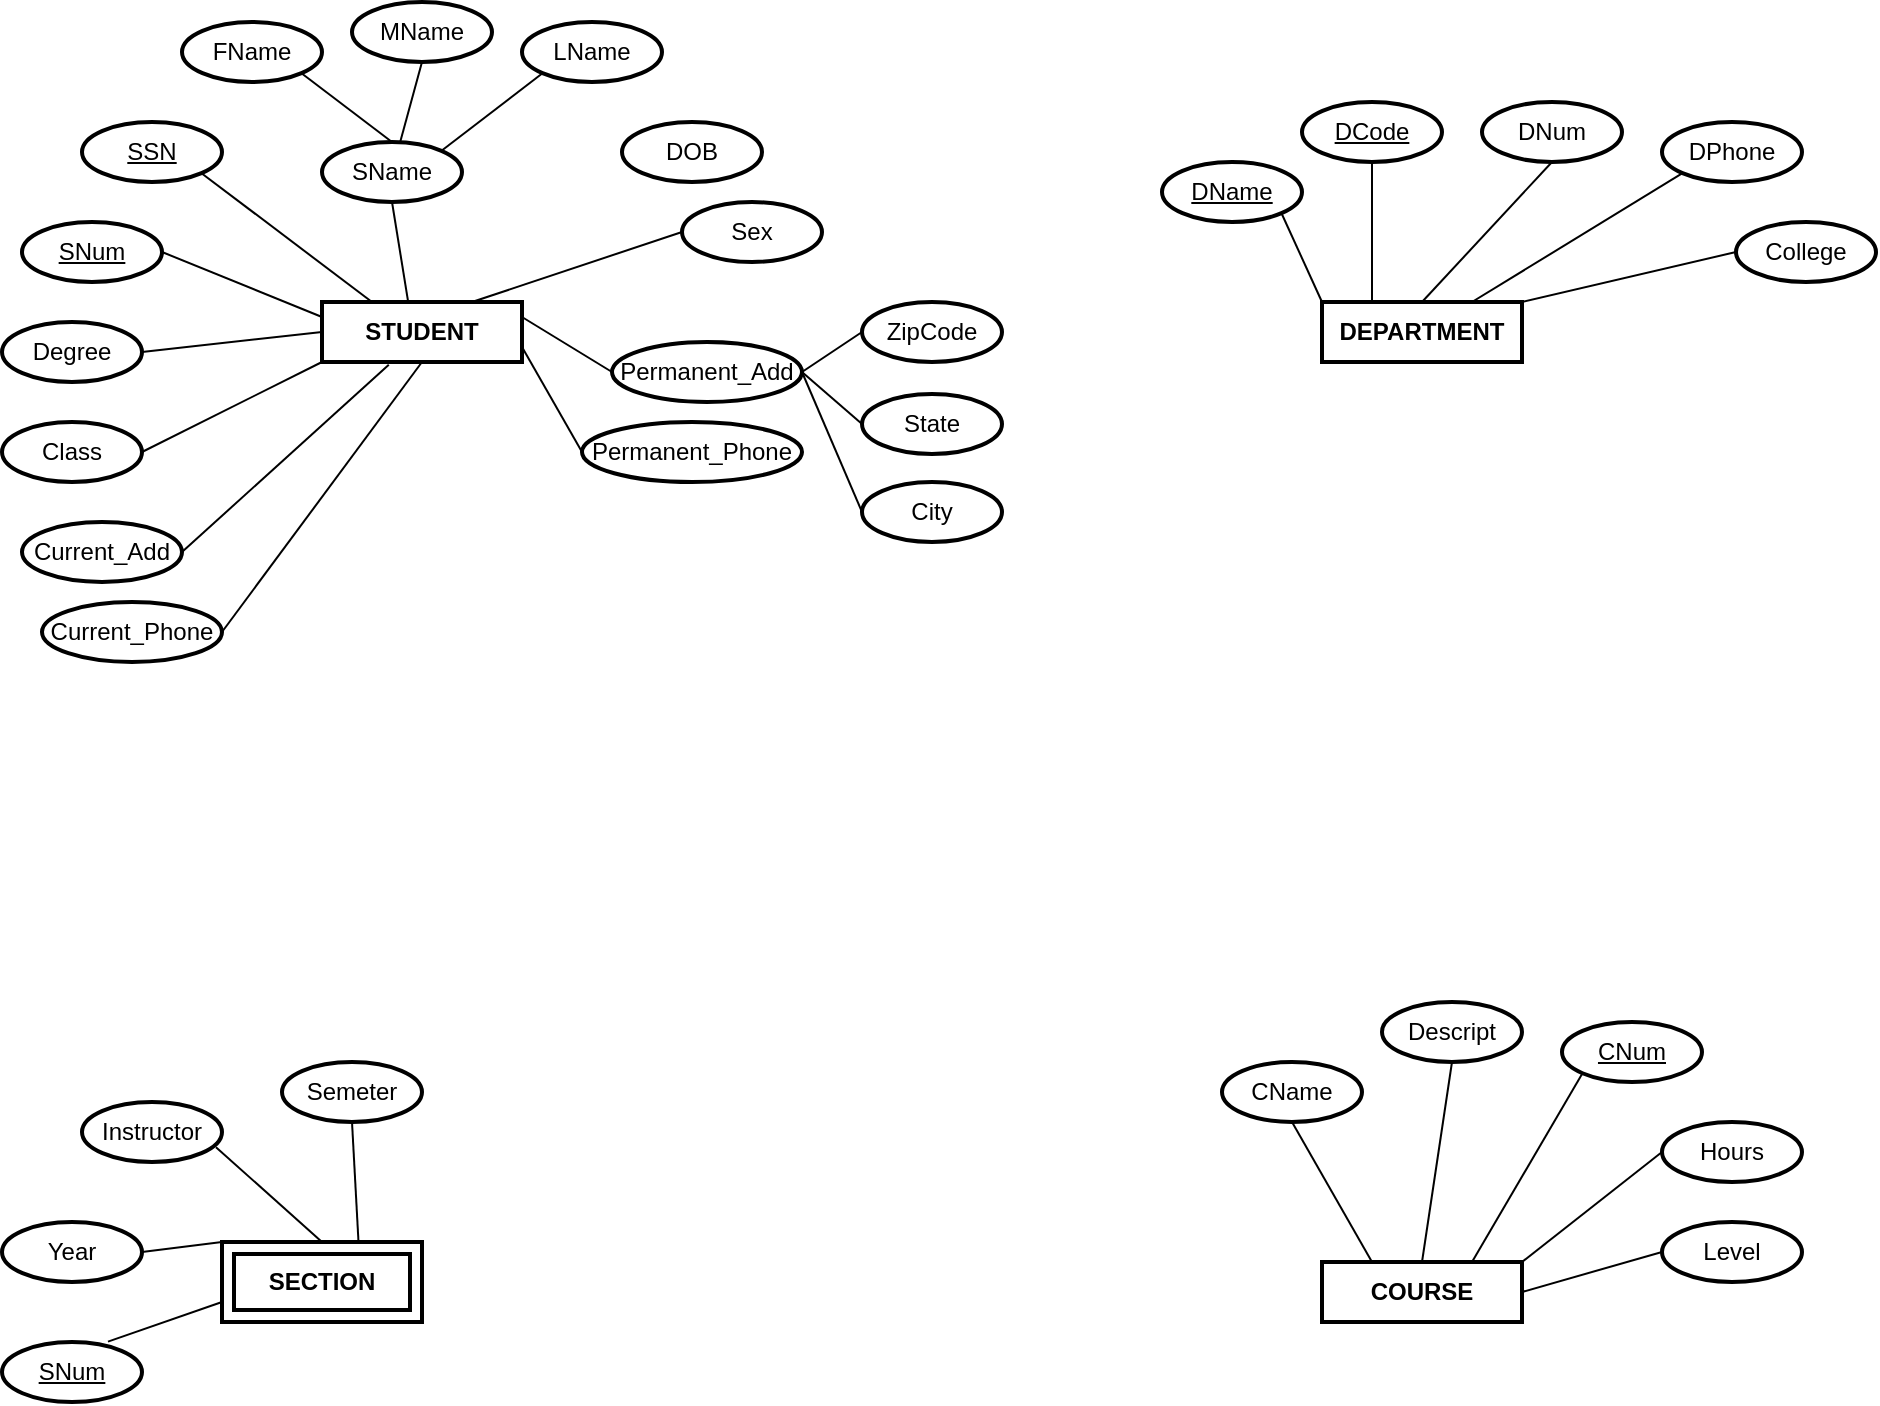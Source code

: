 <mxfile version="14.2.9" type="github">
  <diagram id="aMQeumH_1udDUqRHYmrs" name="Page-1">
    <mxGraphModel dx="1865" dy="556" grid="1" gridSize="10" guides="1" tooltips="1" connect="1" arrows="1" fold="1" page="1" pageScale="1" pageWidth="827" pageHeight="1169" math="0" shadow="0">
      <root>
        <mxCell id="0" />
        <mxCell id="1" parent="0" />
        <mxCell id="g9iabU6D1vkNq1i1jFu2-2" value="STUDENT" style="rounded=0;whiteSpace=wrap;html=1;strokeWidth=2;fontStyle=1" vertex="1" parent="1">
          <mxGeometry x="120" y="170" width="100" height="30" as="geometry" />
        </mxCell>
        <mxCell id="g9iabU6D1vkNq1i1jFu2-4" value="COURSE" style="rounded=0;whiteSpace=wrap;html=1;strokeWidth=2;fontStyle=1" vertex="1" parent="1">
          <mxGeometry x="620" y="650" width="100" height="30" as="geometry" />
        </mxCell>
        <mxCell id="g9iabU6D1vkNq1i1jFu2-5" value="DEPARTMENT" style="rounded=0;whiteSpace=wrap;html=1;strokeWidth=2;fontStyle=1" vertex="1" parent="1">
          <mxGeometry x="620" y="170" width="100" height="30" as="geometry" />
        </mxCell>
        <mxCell id="g9iabU6D1vkNq1i1jFu2-6" value="SName" style="ellipse;whiteSpace=wrap;html=1;align=center;fontStyle=0;strokeWidth=2;" vertex="1" parent="1">
          <mxGeometry x="120" y="90" width="70" height="30" as="geometry" />
        </mxCell>
        <mxCell id="g9iabU6D1vkNq1i1jFu2-8" value="FName" style="ellipse;whiteSpace=wrap;html=1;align=center;fontStyle=0;strokeWidth=2;" vertex="1" parent="1">
          <mxGeometry x="50" y="30" width="70" height="30" as="geometry" />
        </mxCell>
        <mxCell id="g9iabU6D1vkNq1i1jFu2-9" value="MName" style="ellipse;whiteSpace=wrap;html=1;align=center;fontStyle=0;strokeWidth=2;" vertex="1" parent="1">
          <mxGeometry x="135" y="20" width="70" height="30" as="geometry" />
        </mxCell>
        <mxCell id="g9iabU6D1vkNq1i1jFu2-10" value="LName" style="ellipse;whiteSpace=wrap;html=1;align=center;fontStyle=0;strokeWidth=2;" vertex="1" parent="1">
          <mxGeometry x="220" y="30" width="70" height="30" as="geometry" />
        </mxCell>
        <mxCell id="g9iabU6D1vkNq1i1jFu2-12" value="SSN" style="ellipse;whiteSpace=wrap;html=1;align=center;fontStyle=4;strokeWidth=2;" vertex="1" parent="1">
          <mxGeometry y="80" width="70" height="30" as="geometry" />
        </mxCell>
        <mxCell id="g9iabU6D1vkNq1i1jFu2-13" value="SNum" style="ellipse;whiteSpace=wrap;html=1;align=center;fontStyle=4;strokeWidth=2;" vertex="1" parent="1">
          <mxGeometry x="-30" y="130" width="70" height="30" as="geometry" />
        </mxCell>
        <mxCell id="g9iabU6D1vkNq1i1jFu2-14" value="DOB" style="ellipse;whiteSpace=wrap;html=1;align=center;fontStyle=0;strokeWidth=2;" vertex="1" parent="1">
          <mxGeometry x="270" y="80" width="70" height="30" as="geometry" />
        </mxCell>
        <mxCell id="g9iabU6D1vkNq1i1jFu2-15" value="Sex" style="ellipse;whiteSpace=wrap;html=1;align=center;fontStyle=0;strokeWidth=2;" vertex="1" parent="1">
          <mxGeometry x="300" y="120" width="70" height="30" as="geometry" />
        </mxCell>
        <mxCell id="g9iabU6D1vkNq1i1jFu2-16" value="Degree" style="ellipse;whiteSpace=wrap;html=1;align=center;fontStyle=0;strokeWidth=2;" vertex="1" parent="1">
          <mxGeometry x="-40" y="180" width="70" height="30" as="geometry" />
        </mxCell>
        <mxCell id="g9iabU6D1vkNq1i1jFu2-17" value="Class" style="ellipse;whiteSpace=wrap;html=1;align=center;fontStyle=0;strokeWidth=2;" vertex="1" parent="1">
          <mxGeometry x="-40" y="230" width="70" height="30" as="geometry" />
        </mxCell>
        <mxCell id="g9iabU6D1vkNq1i1jFu2-18" value="Current_Add" style="ellipse;whiteSpace=wrap;html=1;align=center;fontStyle=0;strokeWidth=2;" vertex="1" parent="1">
          <mxGeometry x="-30" y="280" width="80" height="30" as="geometry" />
        </mxCell>
        <mxCell id="g9iabU6D1vkNq1i1jFu2-19" value="Current_Phone" style="ellipse;whiteSpace=wrap;html=1;align=center;fontStyle=0;strokeWidth=2;" vertex="1" parent="1">
          <mxGeometry x="-20" y="320" width="90" height="30" as="geometry" />
        </mxCell>
        <mxCell id="g9iabU6D1vkNq1i1jFu2-20" value="Permanent_Add" style="ellipse;whiteSpace=wrap;html=1;align=center;fontStyle=0;strokeWidth=2;" vertex="1" parent="1">
          <mxGeometry x="265" y="190" width="95" height="30" as="geometry" />
        </mxCell>
        <mxCell id="g9iabU6D1vkNq1i1jFu2-21" value="Permanent_Phone" style="ellipse;whiteSpace=wrap;html=1;align=center;fontStyle=0;strokeWidth=2;" vertex="1" parent="1">
          <mxGeometry x="250" y="230" width="110" height="30" as="geometry" />
        </mxCell>
        <mxCell id="g9iabU6D1vkNq1i1jFu2-22" value="City" style="ellipse;whiteSpace=wrap;html=1;align=center;fontStyle=0;strokeWidth=2;" vertex="1" parent="1">
          <mxGeometry x="390" y="260" width="70" height="30" as="geometry" />
        </mxCell>
        <mxCell id="g9iabU6D1vkNq1i1jFu2-23" value="State" style="ellipse;whiteSpace=wrap;html=1;align=center;fontStyle=0;strokeWidth=2;" vertex="1" parent="1">
          <mxGeometry x="390" y="216" width="70" height="30" as="geometry" />
        </mxCell>
        <mxCell id="g9iabU6D1vkNq1i1jFu2-24" value="ZipCode" style="ellipse;whiteSpace=wrap;html=1;align=center;fontStyle=0;strokeWidth=2;" vertex="1" parent="1">
          <mxGeometry x="390" y="170" width="70" height="30" as="geometry" />
        </mxCell>
        <mxCell id="g9iabU6D1vkNq1i1jFu2-25" value="DName" style="ellipse;whiteSpace=wrap;html=1;align=center;fontStyle=4;strokeWidth=2;" vertex="1" parent="1">
          <mxGeometry x="540" y="100" width="70" height="30" as="geometry" />
        </mxCell>
        <mxCell id="g9iabU6D1vkNq1i1jFu2-26" value="DCode" style="ellipse;whiteSpace=wrap;html=1;align=center;fontStyle=4;strokeWidth=2;" vertex="1" parent="1">
          <mxGeometry x="610" y="70" width="70" height="30" as="geometry" />
        </mxCell>
        <mxCell id="g9iabU6D1vkNq1i1jFu2-27" value="DNum" style="ellipse;whiteSpace=wrap;html=1;align=center;fontStyle=0;strokeWidth=2;" vertex="1" parent="1">
          <mxGeometry x="700" y="70" width="70" height="30" as="geometry" />
        </mxCell>
        <mxCell id="g9iabU6D1vkNq1i1jFu2-28" value="DPhone" style="ellipse;whiteSpace=wrap;html=1;align=center;fontStyle=0;strokeWidth=2;" vertex="1" parent="1">
          <mxGeometry x="790" y="80" width="70" height="30" as="geometry" />
        </mxCell>
        <mxCell id="g9iabU6D1vkNq1i1jFu2-29" value="College" style="ellipse;whiteSpace=wrap;html=1;align=center;fontStyle=0;strokeWidth=2;" vertex="1" parent="1">
          <mxGeometry x="827" y="130" width="70" height="30" as="geometry" />
        </mxCell>
        <mxCell id="g9iabU6D1vkNq1i1jFu2-30" value="CName" style="ellipse;whiteSpace=wrap;html=1;align=center;fontStyle=0;strokeWidth=2;" vertex="1" parent="1">
          <mxGeometry x="570" y="550" width="70" height="30" as="geometry" />
        </mxCell>
        <mxCell id="g9iabU6D1vkNq1i1jFu2-31" value="Descript" style="ellipse;whiteSpace=wrap;html=1;align=center;fontStyle=0;strokeWidth=2;" vertex="1" parent="1">
          <mxGeometry x="650" y="520" width="70" height="30" as="geometry" />
        </mxCell>
        <mxCell id="g9iabU6D1vkNq1i1jFu2-32" value="CNum" style="ellipse;whiteSpace=wrap;html=1;align=center;fontStyle=4;strokeWidth=2;" vertex="1" parent="1">
          <mxGeometry x="740" y="530" width="70" height="30" as="geometry" />
        </mxCell>
        <mxCell id="g9iabU6D1vkNq1i1jFu2-33" value="Hours" style="ellipse;whiteSpace=wrap;html=1;align=center;fontStyle=0;strokeWidth=2;" vertex="1" parent="1">
          <mxGeometry x="790" y="580" width="70" height="30" as="geometry" />
        </mxCell>
        <mxCell id="g9iabU6D1vkNq1i1jFu2-34" value="Level" style="ellipse;whiteSpace=wrap;html=1;align=center;fontStyle=0;strokeWidth=2;" vertex="1" parent="1">
          <mxGeometry x="790" y="630" width="70" height="30" as="geometry" />
        </mxCell>
        <mxCell id="g9iabU6D1vkNq1i1jFu2-35" value="Instructor" style="ellipse;whiteSpace=wrap;html=1;align=center;fontStyle=0;strokeWidth=2;" vertex="1" parent="1">
          <mxGeometry y="570" width="70" height="30" as="geometry" />
        </mxCell>
        <mxCell id="g9iabU6D1vkNq1i1jFu2-36" value="Semeter" style="ellipse;whiteSpace=wrap;html=1;align=center;fontStyle=0;strokeWidth=2;" vertex="1" parent="1">
          <mxGeometry x="100" y="550" width="70" height="30" as="geometry" />
        </mxCell>
        <mxCell id="g9iabU6D1vkNq1i1jFu2-37" value="Year" style="ellipse;whiteSpace=wrap;html=1;align=center;fontStyle=0;strokeWidth=2;" vertex="1" parent="1">
          <mxGeometry x="-40" y="630" width="70" height="30" as="geometry" />
        </mxCell>
        <mxCell id="g9iabU6D1vkNq1i1jFu2-38" value="SNum" style="ellipse;whiteSpace=wrap;html=1;align=center;fontStyle=4;strokeWidth=2;" vertex="1" parent="1">
          <mxGeometry x="-40" y="690" width="70" height="30" as="geometry" />
        </mxCell>
        <mxCell id="g9iabU6D1vkNq1i1jFu2-40" value="&lt;b&gt;SECTION&lt;/b&gt;" style="shape=ext;margin=3;double=1;whiteSpace=wrap;html=1;align=center;strokeWidth=2;" vertex="1" parent="1">
          <mxGeometry x="70" y="640" width="100" height="40" as="geometry" />
        </mxCell>
        <mxCell id="g9iabU6D1vkNq1i1jFu2-41" value="" style="endArrow=none;html=1;rounded=0;exitX=0.43;exitY=-0.02;exitDx=0;exitDy=0;exitPerimeter=0;entryX=0.5;entryY=1;entryDx=0;entryDy=0;" edge="1" parent="1" source="g9iabU6D1vkNq1i1jFu2-2" target="g9iabU6D1vkNq1i1jFu2-6">
          <mxGeometry relative="1" as="geometry">
            <mxPoint x="310" y="210" as="sourcePoint" />
            <mxPoint x="470" y="210" as="targetPoint" />
          </mxGeometry>
        </mxCell>
        <mxCell id="g9iabU6D1vkNq1i1jFu2-42" value="" style="endArrow=none;html=1;rounded=0;exitX=0.75;exitY=0;exitDx=0;exitDy=0;entryX=0;entryY=0.5;entryDx=0;entryDy=0;" edge="1" parent="1" source="g9iabU6D1vkNq1i1jFu2-2" target="g9iabU6D1vkNq1i1jFu2-15">
          <mxGeometry relative="1" as="geometry">
            <mxPoint x="173" y="179.4" as="sourcePoint" />
            <mxPoint x="165" y="130" as="targetPoint" />
          </mxGeometry>
        </mxCell>
        <mxCell id="g9iabU6D1vkNq1i1jFu2-43" value="" style="endArrow=none;html=1;rounded=0;exitX=1;exitY=0.25;exitDx=0;exitDy=0;entryX=0;entryY=0.5;entryDx=0;entryDy=0;" edge="1" parent="1" source="g9iabU6D1vkNq1i1jFu2-2" target="g9iabU6D1vkNq1i1jFu2-20">
          <mxGeometry relative="1" as="geometry">
            <mxPoint x="205" y="180" as="sourcePoint" />
            <mxPoint x="310" y="145" as="targetPoint" />
          </mxGeometry>
        </mxCell>
        <mxCell id="g9iabU6D1vkNq1i1jFu2-44" value="" style="endArrow=none;html=1;rounded=0;exitX=1;exitY=0.75;exitDx=0;exitDy=0;entryX=0;entryY=0.5;entryDx=0;entryDy=0;" edge="1" parent="1" source="g9iabU6D1vkNq1i1jFu2-2" target="g9iabU6D1vkNq1i1jFu2-21">
          <mxGeometry relative="1" as="geometry">
            <mxPoint x="230" y="187.5" as="sourcePoint" />
            <mxPoint x="275" y="215" as="targetPoint" />
          </mxGeometry>
        </mxCell>
        <mxCell id="g9iabU6D1vkNq1i1jFu2-45" value="" style="endArrow=none;html=1;rounded=0;exitX=0.5;exitY=1;exitDx=0;exitDy=0;entryX=1;entryY=0.5;entryDx=0;entryDy=0;" edge="1" parent="1" source="g9iabU6D1vkNq1i1jFu2-2" target="g9iabU6D1vkNq1i1jFu2-19">
          <mxGeometry relative="1" as="geometry">
            <mxPoint x="230" y="202.5" as="sourcePoint" />
            <mxPoint x="260" y="255" as="targetPoint" />
          </mxGeometry>
        </mxCell>
        <mxCell id="g9iabU6D1vkNq1i1jFu2-46" value="" style="endArrow=none;html=1;rounded=0;exitX=0.334;exitY=1.047;exitDx=0;exitDy=0;entryX=1;entryY=0.5;entryDx=0;entryDy=0;exitPerimeter=0;" edge="1" parent="1" source="g9iabU6D1vkNq1i1jFu2-2" target="g9iabU6D1vkNq1i1jFu2-18">
          <mxGeometry relative="1" as="geometry">
            <mxPoint x="180" y="210" as="sourcePoint" />
            <mxPoint x="80" y="345" as="targetPoint" />
          </mxGeometry>
        </mxCell>
        <mxCell id="g9iabU6D1vkNq1i1jFu2-47" value="" style="endArrow=none;html=1;rounded=0;exitX=0;exitY=1;exitDx=0;exitDy=0;entryX=1;entryY=0.5;entryDx=0;entryDy=0;" edge="1" parent="1" source="g9iabU6D1vkNq1i1jFu2-2" target="g9iabU6D1vkNq1i1jFu2-17">
          <mxGeometry relative="1" as="geometry">
            <mxPoint x="163.4" y="211.41" as="sourcePoint" />
            <mxPoint x="60" y="305" as="targetPoint" />
          </mxGeometry>
        </mxCell>
        <mxCell id="g9iabU6D1vkNq1i1jFu2-48" value="" style="endArrow=none;html=1;rounded=0;exitX=0;exitY=0.5;exitDx=0;exitDy=0;entryX=1;entryY=0.5;entryDx=0;entryDy=0;" edge="1" parent="1" source="g9iabU6D1vkNq1i1jFu2-2" target="g9iabU6D1vkNq1i1jFu2-16">
          <mxGeometry relative="1" as="geometry">
            <mxPoint x="141" y="213.81" as="sourcePoint" />
            <mxPoint x="40" y="255" as="targetPoint" />
          </mxGeometry>
        </mxCell>
        <mxCell id="g9iabU6D1vkNq1i1jFu2-49" value="" style="endArrow=none;html=1;rounded=0;exitX=0;exitY=0.25;exitDx=0;exitDy=0;entryX=1;entryY=0.5;entryDx=0;entryDy=0;" edge="1" parent="1" source="g9iabU6D1vkNq1i1jFu2-2" target="g9iabU6D1vkNq1i1jFu2-13">
          <mxGeometry relative="1" as="geometry">
            <mxPoint x="151" y="223.81" as="sourcePoint" />
            <mxPoint x="50" y="265" as="targetPoint" />
          </mxGeometry>
        </mxCell>
        <mxCell id="g9iabU6D1vkNq1i1jFu2-50" value="" style="endArrow=none;html=1;rounded=0;exitX=0.25;exitY=0;exitDx=0;exitDy=0;entryX=1;entryY=1;entryDx=0;entryDy=0;" edge="1" parent="1" source="g9iabU6D1vkNq1i1jFu2-2" target="g9iabU6D1vkNq1i1jFu2-12">
          <mxGeometry relative="1" as="geometry">
            <mxPoint x="130" y="187.5" as="sourcePoint" />
            <mxPoint x="50" y="155" as="targetPoint" />
          </mxGeometry>
        </mxCell>
        <mxCell id="g9iabU6D1vkNq1i1jFu2-51" value="" style="endArrow=none;html=1;rounded=0;exitX=1;exitY=1;exitDx=0;exitDy=0;entryX=0.5;entryY=0;entryDx=0;entryDy=0;" edge="1" parent="1" source="g9iabU6D1vkNq1i1jFu2-8" target="g9iabU6D1vkNq1i1jFu2-6">
          <mxGeometry relative="1" as="geometry">
            <mxPoint x="173" y="179.4" as="sourcePoint" />
            <mxPoint x="165" y="130" as="targetPoint" />
          </mxGeometry>
        </mxCell>
        <mxCell id="g9iabU6D1vkNq1i1jFu2-52" value="" style="endArrow=none;html=1;rounded=0;exitX=0.5;exitY=1;exitDx=0;exitDy=0;" edge="1" parent="1" source="g9iabU6D1vkNq1i1jFu2-9" target="g9iabU6D1vkNq1i1jFu2-6">
          <mxGeometry relative="1" as="geometry">
            <mxPoint x="119.749" y="65.607" as="sourcePoint" />
            <mxPoint x="160" y="88" as="targetPoint" />
          </mxGeometry>
        </mxCell>
        <mxCell id="g9iabU6D1vkNq1i1jFu2-53" value="" style="endArrow=none;html=1;rounded=0;exitX=0;exitY=1;exitDx=0;exitDy=0;entryX=1;entryY=0;entryDx=0;entryDy=0;" edge="1" parent="1" source="g9iabU6D1vkNq1i1jFu2-10" target="g9iabU6D1vkNq1i1jFu2-6">
          <mxGeometry relative="1" as="geometry">
            <mxPoint x="129.749" y="75.607" as="sourcePoint" />
            <mxPoint x="175" y="110" as="targetPoint" />
          </mxGeometry>
        </mxCell>
        <mxCell id="g9iabU6D1vkNq1i1jFu2-54" value="" style="endArrow=none;html=1;rounded=0;exitX=0;exitY=0.5;exitDx=0;exitDy=0;entryX=1;entryY=0.5;entryDx=0;entryDy=0;" edge="1" parent="1" source="g9iabU6D1vkNq1i1jFu2-24" target="g9iabU6D1vkNq1i1jFu2-20">
          <mxGeometry relative="1" as="geometry">
            <mxPoint x="230" y="187.5" as="sourcePoint" />
            <mxPoint x="275" y="215" as="targetPoint" />
          </mxGeometry>
        </mxCell>
        <mxCell id="g9iabU6D1vkNq1i1jFu2-55" value="" style="endArrow=none;html=1;rounded=0;exitX=0;exitY=0.5;exitDx=0;exitDy=0;entryX=1;entryY=0.5;entryDx=0;entryDy=0;" edge="1" parent="1" source="g9iabU6D1vkNq1i1jFu2-23" target="g9iabU6D1vkNq1i1jFu2-20">
          <mxGeometry relative="1" as="geometry">
            <mxPoint x="400" y="195" as="sourcePoint" />
            <mxPoint x="370" y="215" as="targetPoint" />
          </mxGeometry>
        </mxCell>
        <mxCell id="g9iabU6D1vkNq1i1jFu2-56" value="" style="endArrow=none;html=1;rounded=0;exitX=0;exitY=0.5;exitDx=0;exitDy=0;entryX=1;entryY=0.5;entryDx=0;entryDy=0;" edge="1" parent="1" source="g9iabU6D1vkNq1i1jFu2-22" target="g9iabU6D1vkNq1i1jFu2-20">
          <mxGeometry relative="1" as="geometry">
            <mxPoint x="400" y="241" as="sourcePoint" />
            <mxPoint x="360" y="210" as="targetPoint" />
          </mxGeometry>
        </mxCell>
        <mxCell id="g9iabU6D1vkNq1i1jFu2-57" value="" style="endArrow=none;html=1;rounded=0;entryX=0;entryY=0;entryDx=0;entryDy=0;exitX=1;exitY=1;exitDx=0;exitDy=0;" edge="1" parent="1" source="g9iabU6D1vkNq1i1jFu2-25" target="g9iabU6D1vkNq1i1jFu2-5">
          <mxGeometry relative="1" as="geometry">
            <mxPoint x="310" y="300" as="sourcePoint" />
            <mxPoint x="470" y="300" as="targetPoint" />
          </mxGeometry>
        </mxCell>
        <mxCell id="g9iabU6D1vkNq1i1jFu2-58" value="" style="endArrow=none;html=1;rounded=0;entryX=0.25;entryY=0;entryDx=0;entryDy=0;exitX=0.5;exitY=1;exitDx=0;exitDy=0;" edge="1" parent="1" source="g9iabU6D1vkNq1i1jFu2-26" target="g9iabU6D1vkNq1i1jFu2-5">
          <mxGeometry relative="1" as="geometry">
            <mxPoint x="609.749" y="135.607" as="sourcePoint" />
            <mxPoint x="630" y="180" as="targetPoint" />
          </mxGeometry>
        </mxCell>
        <mxCell id="g9iabU6D1vkNq1i1jFu2-59" value="" style="endArrow=none;html=1;rounded=0;entryX=0.5;entryY=0;entryDx=0;entryDy=0;exitX=0.5;exitY=1;exitDx=0;exitDy=0;" edge="1" parent="1" source="g9iabU6D1vkNq1i1jFu2-27" target="g9iabU6D1vkNq1i1jFu2-5">
          <mxGeometry relative="1" as="geometry">
            <mxPoint x="655" y="110" as="sourcePoint" />
            <mxPoint x="655" y="180" as="targetPoint" />
          </mxGeometry>
        </mxCell>
        <mxCell id="g9iabU6D1vkNq1i1jFu2-60" value="" style="endArrow=none;html=1;rounded=0;entryX=0.75;entryY=0;entryDx=0;entryDy=0;exitX=0;exitY=1;exitDx=0;exitDy=0;" edge="1" parent="1" source="g9iabU6D1vkNq1i1jFu2-28" target="g9iabU6D1vkNq1i1jFu2-5">
          <mxGeometry relative="1" as="geometry">
            <mxPoint x="665" y="120" as="sourcePoint" />
            <mxPoint x="665" y="190" as="targetPoint" />
          </mxGeometry>
        </mxCell>
        <mxCell id="g9iabU6D1vkNq1i1jFu2-61" value="" style="endArrow=none;html=1;rounded=0;exitX=0;exitY=0.5;exitDx=0;exitDy=0;entryX=1;entryY=0;entryDx=0;entryDy=0;" edge="1" parent="1" source="g9iabU6D1vkNq1i1jFu2-29" target="g9iabU6D1vkNq1i1jFu2-5">
          <mxGeometry relative="1" as="geometry">
            <mxPoint x="810.251" y="115.607" as="sourcePoint" />
            <mxPoint x="720" y="170" as="targetPoint" />
          </mxGeometry>
        </mxCell>
        <mxCell id="g9iabU6D1vkNq1i1jFu2-62" value="" style="endArrow=none;html=1;rounded=0;entryX=0.25;entryY=0;entryDx=0;entryDy=0;exitX=0.5;exitY=1;exitDx=0;exitDy=0;" edge="1" parent="1" source="g9iabU6D1vkNq1i1jFu2-30" target="g9iabU6D1vkNq1i1jFu2-4">
          <mxGeometry relative="1" as="geometry">
            <mxPoint x="310" y="560" as="sourcePoint" />
            <mxPoint x="470" y="560" as="targetPoint" />
          </mxGeometry>
        </mxCell>
        <mxCell id="g9iabU6D1vkNq1i1jFu2-63" value="" style="endArrow=none;html=1;rounded=0;entryX=0.5;entryY=0;entryDx=0;entryDy=0;exitX=0.5;exitY=1;exitDx=0;exitDy=0;" edge="1" parent="1" source="g9iabU6D1vkNq1i1jFu2-31" target="g9iabU6D1vkNq1i1jFu2-4">
          <mxGeometry relative="1" as="geometry">
            <mxPoint x="615" y="590" as="sourcePoint" />
            <mxPoint x="655" y="660" as="targetPoint" />
          </mxGeometry>
        </mxCell>
        <mxCell id="g9iabU6D1vkNq1i1jFu2-64" value="" style="endArrow=none;html=1;rounded=0;entryX=0.75;entryY=0;entryDx=0;entryDy=0;exitX=0;exitY=1;exitDx=0;exitDy=0;" edge="1" parent="1" source="g9iabU6D1vkNq1i1jFu2-32" target="g9iabU6D1vkNq1i1jFu2-4">
          <mxGeometry relative="1" as="geometry">
            <mxPoint x="720" y="570" as="sourcePoint" />
            <mxPoint x="680" y="660" as="targetPoint" />
          </mxGeometry>
        </mxCell>
        <mxCell id="g9iabU6D1vkNq1i1jFu2-65" value="" style="endArrow=none;html=1;rounded=0;entryX=1;entryY=0;entryDx=0;entryDy=0;exitX=0;exitY=0.5;exitDx=0;exitDy=0;" edge="1" parent="1" source="g9iabU6D1vkNq1i1jFu2-33" target="g9iabU6D1vkNq1i1jFu2-4">
          <mxGeometry relative="1" as="geometry">
            <mxPoint x="773.03" y="573" as="sourcePoint" />
            <mxPoint x="705" y="660" as="targetPoint" />
          </mxGeometry>
        </mxCell>
        <mxCell id="g9iabU6D1vkNq1i1jFu2-66" value="" style="endArrow=none;html=1;rounded=0;entryX=1;entryY=0.5;entryDx=0;entryDy=0;exitX=0;exitY=0.5;exitDx=0;exitDy=0;" edge="1" parent="1" source="g9iabU6D1vkNq1i1jFu2-34" target="g9iabU6D1vkNq1i1jFu2-4">
          <mxGeometry relative="1" as="geometry">
            <mxPoint x="783.03" y="583" as="sourcePoint" />
            <mxPoint x="715" y="670" as="targetPoint" />
          </mxGeometry>
        </mxCell>
        <mxCell id="g9iabU6D1vkNq1i1jFu2-67" value="" style="endArrow=none;html=1;rounded=0;exitX=0.682;exitY=-0.025;exitDx=0;exitDy=0;exitPerimeter=0;entryX=0.5;entryY=1;entryDx=0;entryDy=0;" edge="1" parent="1" source="g9iabU6D1vkNq1i1jFu2-40" target="g9iabU6D1vkNq1i1jFu2-36">
          <mxGeometry relative="1" as="geometry">
            <mxPoint x="310" y="640" as="sourcePoint" />
            <mxPoint x="470" y="640" as="targetPoint" />
          </mxGeometry>
        </mxCell>
        <mxCell id="g9iabU6D1vkNq1i1jFu2-68" value="" style="endArrow=none;html=1;rounded=0;exitX=0.5;exitY=0;exitDx=0;exitDy=0;entryX=0.957;entryY=0.753;entryDx=0;entryDy=0;entryPerimeter=0;" edge="1" parent="1" source="g9iabU6D1vkNq1i1jFu2-40" target="g9iabU6D1vkNq1i1jFu2-35">
          <mxGeometry relative="1" as="geometry">
            <mxPoint x="148.2" y="649" as="sourcePoint" />
            <mxPoint x="145" y="590" as="targetPoint" />
          </mxGeometry>
        </mxCell>
        <mxCell id="g9iabU6D1vkNq1i1jFu2-69" value="" style="endArrow=none;html=1;rounded=0;exitX=0;exitY=0;exitDx=0;exitDy=0;entryX=1;entryY=0.5;entryDx=0;entryDy=0;" edge="1" parent="1" source="g9iabU6D1vkNq1i1jFu2-40" target="g9iabU6D1vkNq1i1jFu2-37">
          <mxGeometry relative="1" as="geometry">
            <mxPoint x="130" y="650" as="sourcePoint" />
            <mxPoint x="76.99" y="602.59" as="targetPoint" />
          </mxGeometry>
        </mxCell>
        <mxCell id="g9iabU6D1vkNq1i1jFu2-70" value="" style="endArrow=none;html=1;rounded=0;exitX=0;exitY=0.75;exitDx=0;exitDy=0;entryX=0.757;entryY=-0.007;entryDx=0;entryDy=0;entryPerimeter=0;" edge="1" parent="1" source="g9iabU6D1vkNq1i1jFu2-40" target="g9iabU6D1vkNq1i1jFu2-38">
          <mxGeometry relative="1" as="geometry">
            <mxPoint x="80" y="650" as="sourcePoint" />
            <mxPoint x="40" y="655" as="targetPoint" />
          </mxGeometry>
        </mxCell>
      </root>
    </mxGraphModel>
  </diagram>
</mxfile>
